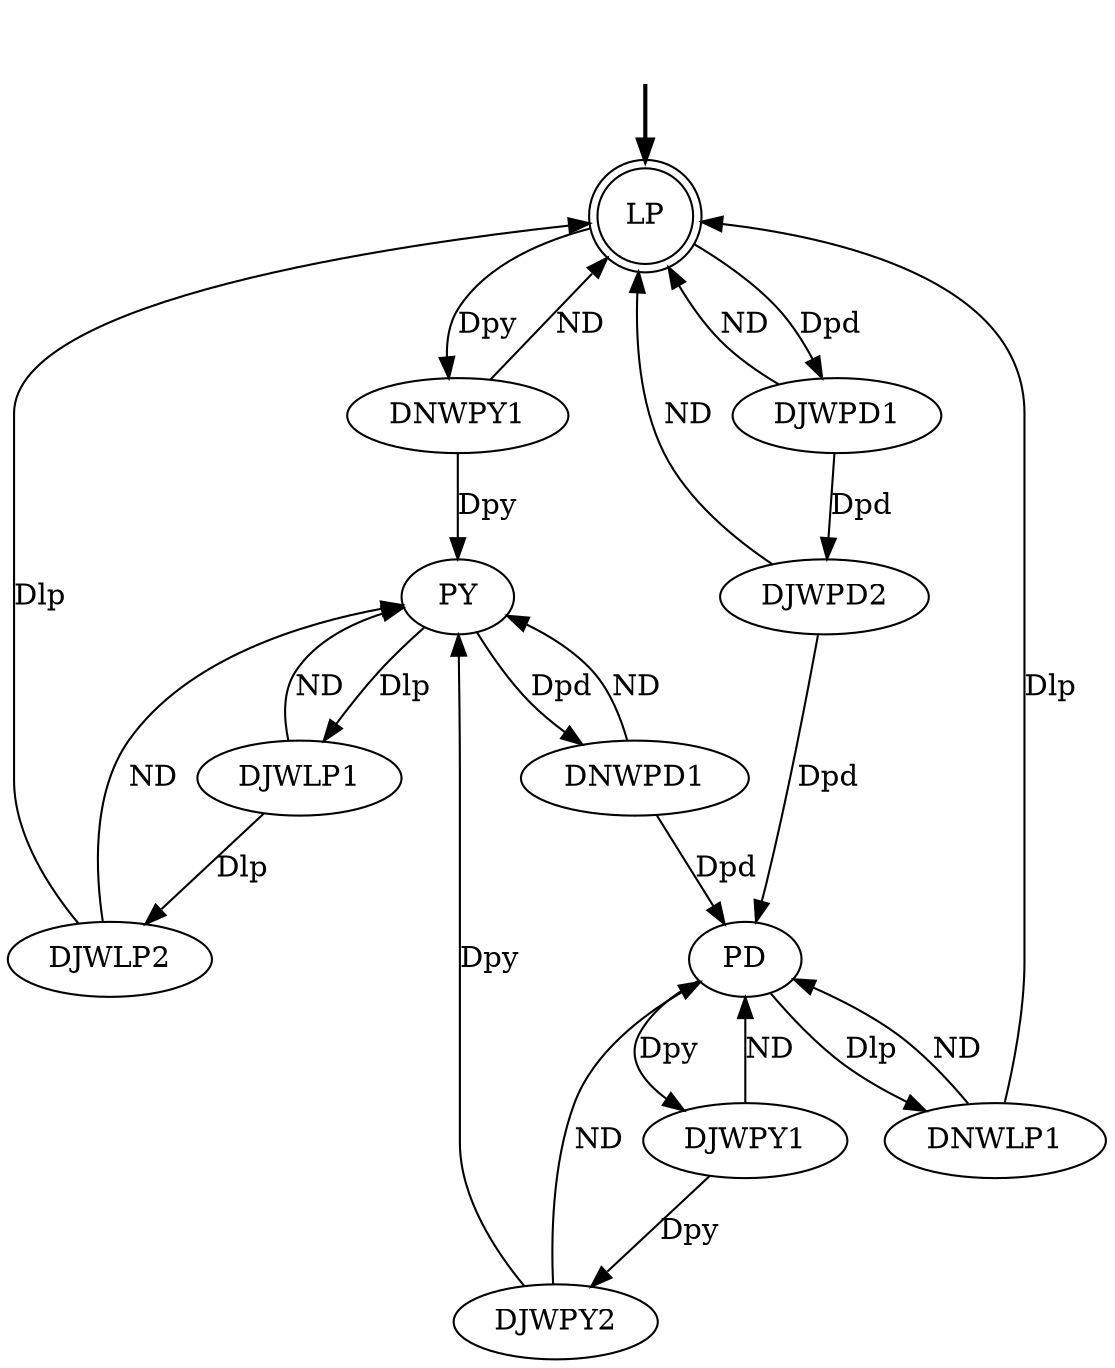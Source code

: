 digraph {
	fake [style=invisible]
	DNWPY1
	DJWPY1
	PD
	DNWPD1
	DNWLP1
	LP [root=true shape=doublecircle]
	DJWPD2
	DJWLP1
	DJWLP2
	DJWPY2
	DJWPD1
	PY
	fake -> LP [style=bold]
	LP -> DNWPY1 [label=Dpy]
	PY -> DNWPD1 [label=Dpd]
	PD -> DNWLP1 [label=Dlp]
	DNWPY1 -> LP [label=ND]
	DNWPY1 -> PY [label=Dpy]
	DNWPD1 -> PY [label=ND]
	DNWPD1 -> PD [label=Dpd]
	DNWLP1 -> PD [label=ND]
	DNWLP1 -> LP [label=Dlp]
	LP -> DJWPD1 [label=Dpd]
	DJWPD1 -> LP [label=ND]
	DJWPD1 -> DJWPD2 [label=Dpd]
	DJWPD2 -> LP [label=ND]
	DJWPD2 -> PD [label=Dpd]
	PY -> DJWLP1 [label=Dlp]
	DJWLP1 -> PY [label=ND]
	DJWLP1 -> DJWLP2 [label=Dlp]
	DJWLP2 -> PY [label=ND]
	DJWLP2 -> LP [label=Dlp]
	PD -> DJWPY1 [label=Dpy]
	DJWPY1 -> PD [label=ND]
	DJWPY1 -> DJWPY2 [label=Dpy]
	DJWPY2 -> PD [label=ND]
	DJWPY2 -> PY [label=Dpy]
}
